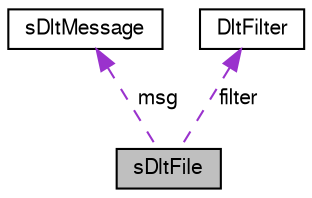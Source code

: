 digraph "sDltFile"
{
  edge [fontname="FreeSans",fontsize="10",labelfontname="FreeSans",labelfontsize="10"];
  node [fontname="FreeSans",fontsize="10",shape=record];
  Node1 [label="sDltFile",height=0.2,width=0.4,color="black", fillcolor="grey75", style="filled", fontcolor="black"];
  Node2 -> Node1 [dir="back",color="darkorchid3",fontsize="10",style="dashed",label=" msg" ,fontname="FreeSans"];
  Node2 [label="sDltMessage",height=0.2,width=0.4,color="black", fillcolor="white", style="filled",URL="$structs_dlt_message.html"];
  Node3 -> Node1 [dir="back",color="darkorchid3",fontsize="10",style="dashed",label=" filter" ,fontname="FreeSans"];
  Node3 [label="DltFilter",height=0.2,width=0.4,color="black", fillcolor="white", style="filled",URL="$struct_dlt_filter.html"];
}
